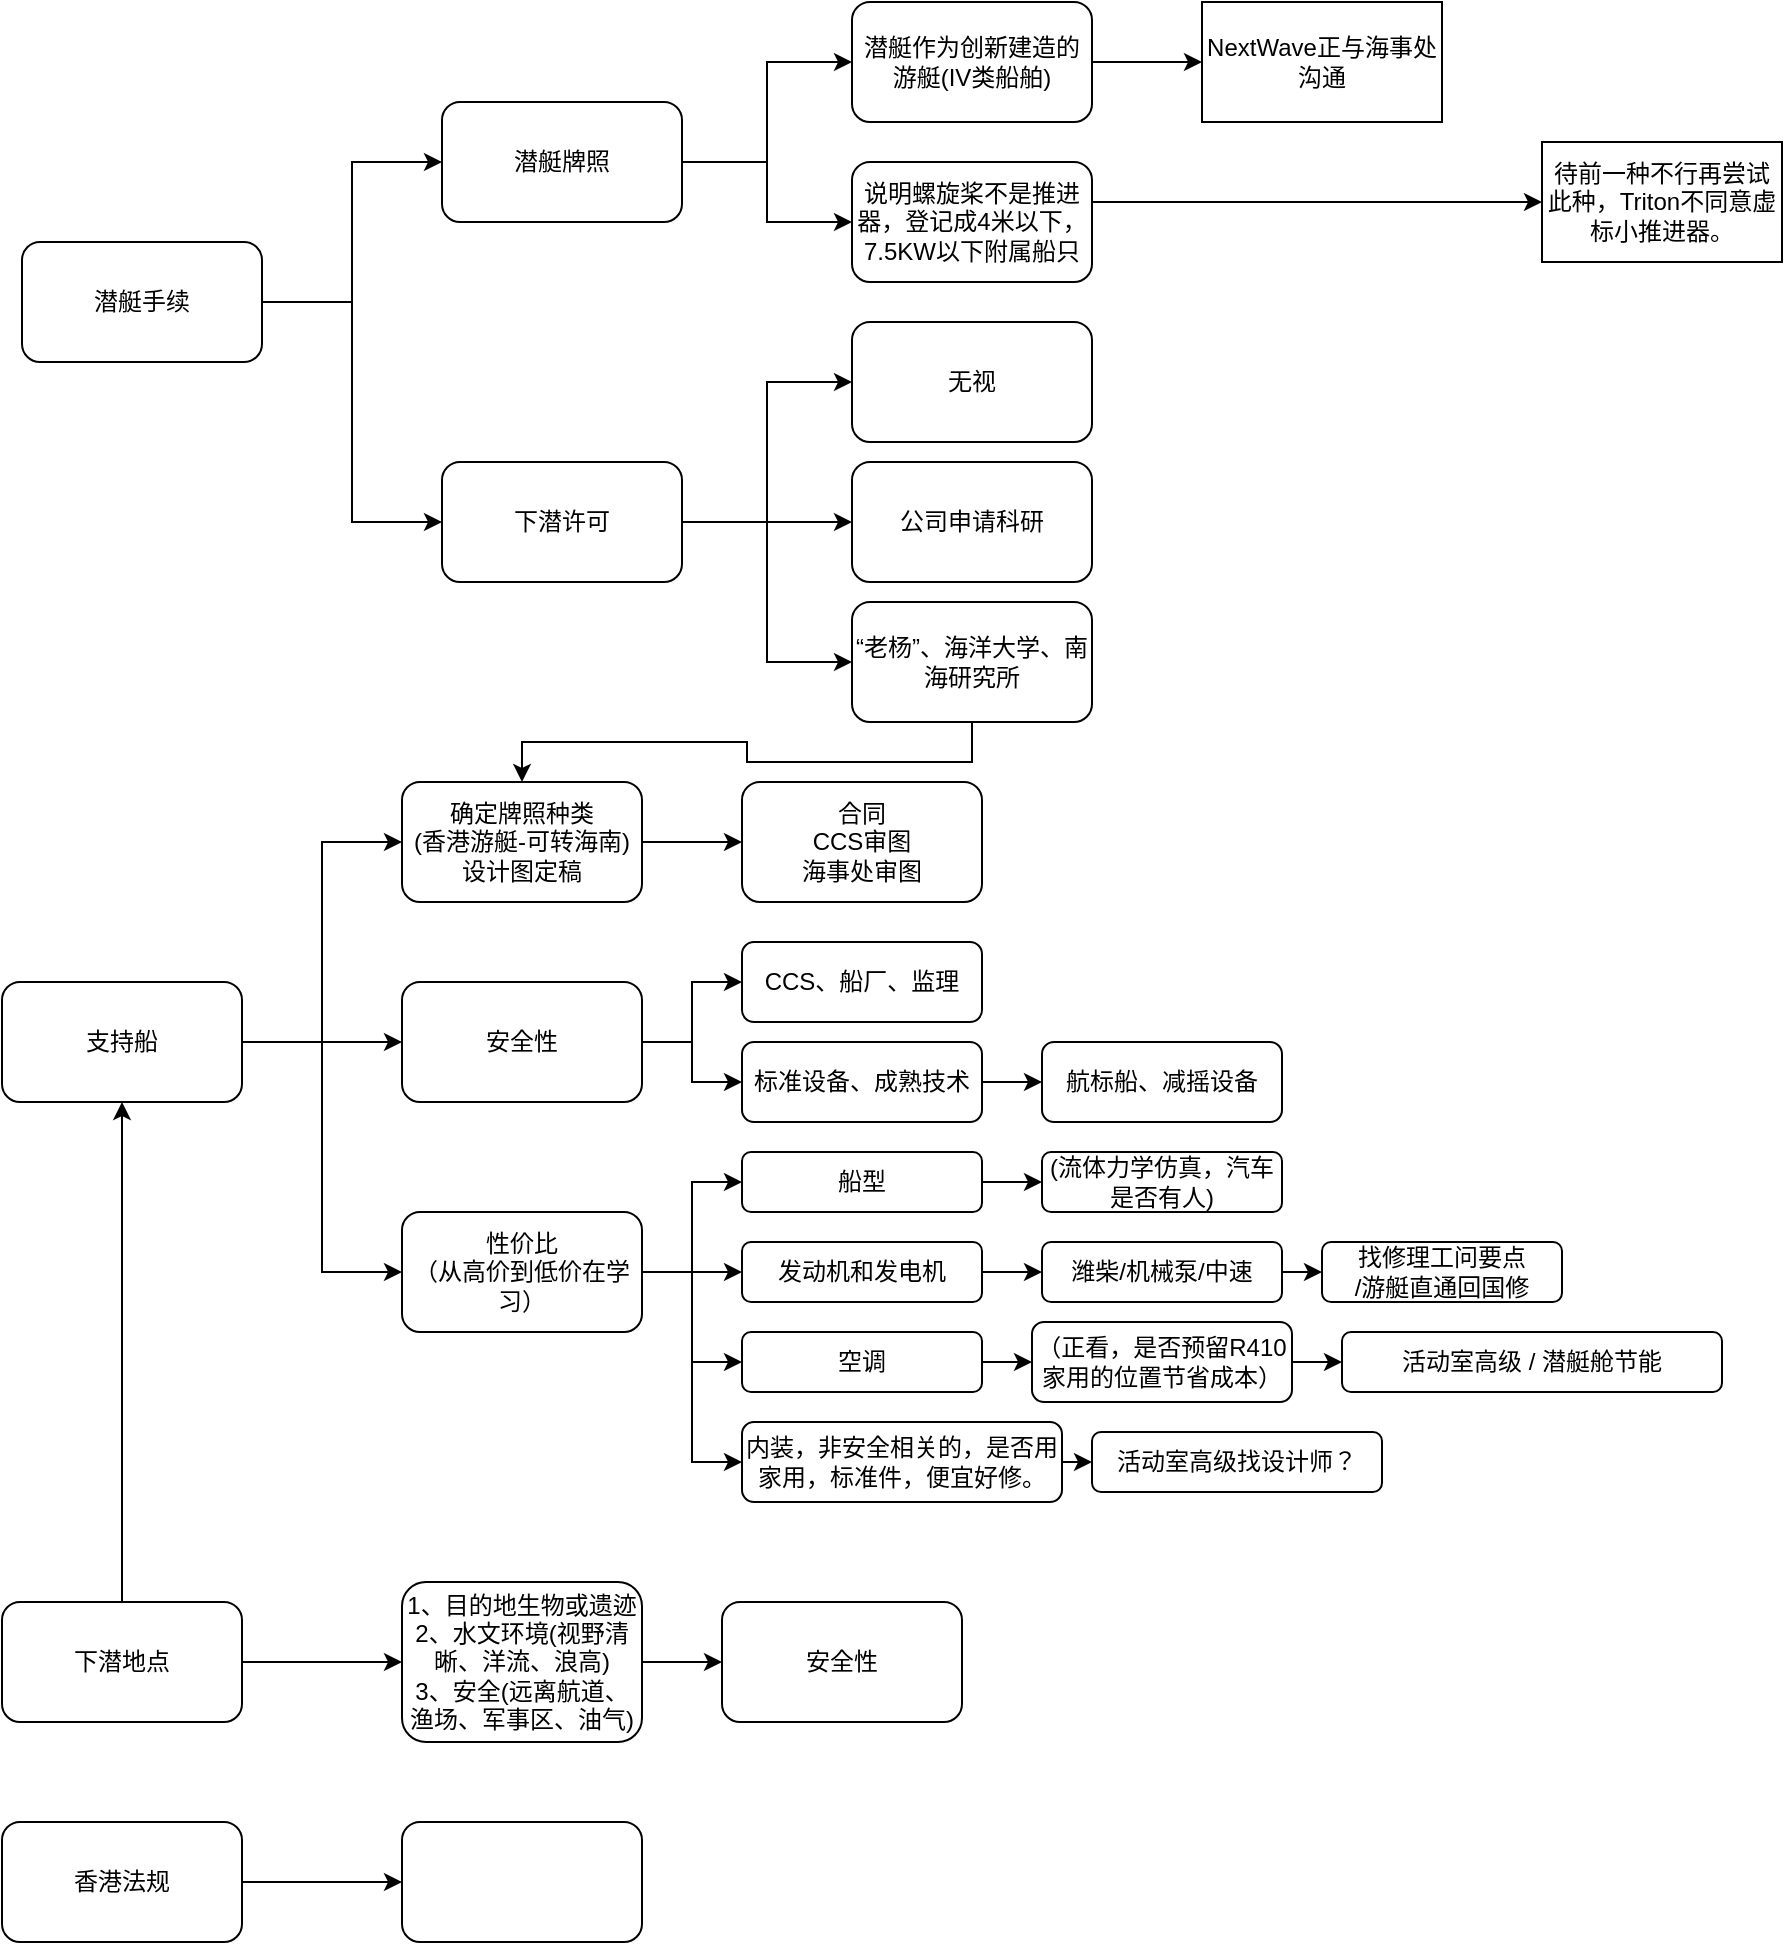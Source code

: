 <mxfile version="22.1.7" type="github">
  <diagram name="第 1 页" id="eVJsNLCNCUM8TFV9pEN_">
    <mxGraphModel dx="1048" dy="591" grid="1" gridSize="10" guides="1" tooltips="1" connect="1" arrows="1" fold="1" page="1" pageScale="1" pageWidth="827" pageHeight="1169" math="0" shadow="0">
      <root>
        <mxCell id="0" />
        <mxCell id="1" parent="0" />
        <mxCell id="uJTnzZAIRmg2BBLwjQIl-10" style="edgeStyle=orthogonalEdgeStyle;rounded=0;orthogonalLoop=1;jettySize=auto;html=1;exitX=1;exitY=0.5;exitDx=0;exitDy=0;entryX=0;entryY=0.5;entryDx=0;entryDy=0;" parent="1" source="uJTnzZAIRmg2BBLwjQIl-1" target="uJTnzZAIRmg2BBLwjQIl-2" edge="1">
          <mxGeometry relative="1" as="geometry" />
        </mxCell>
        <mxCell id="y-pHavdXfrGVGDhUzRtg-1" style="edgeStyle=orthogonalEdgeStyle;rounded=0;orthogonalLoop=1;jettySize=auto;html=1;exitX=1;exitY=0.5;exitDx=0;exitDy=0;entryX=0;entryY=0.5;entryDx=0;entryDy=0;" parent="1" source="uJTnzZAIRmg2BBLwjQIl-1" target="uJTnzZAIRmg2BBLwjQIl-3" edge="1">
          <mxGeometry relative="1" as="geometry" />
        </mxCell>
        <mxCell id="uJTnzZAIRmg2BBLwjQIl-1" value="潜艇手续" style="rounded=1;whiteSpace=wrap;html=1;" parent="1" vertex="1">
          <mxGeometry x="110" y="130" width="120" height="60" as="geometry" />
        </mxCell>
        <mxCell id="uJTnzZAIRmg2BBLwjQIl-6" style="edgeStyle=orthogonalEdgeStyle;rounded=0;orthogonalLoop=1;jettySize=auto;html=1;exitX=1;exitY=0.5;exitDx=0;exitDy=0;entryX=0;entryY=0.5;entryDx=0;entryDy=0;" parent="1" source="uJTnzZAIRmg2BBLwjQIl-2" target="uJTnzZAIRmg2BBLwjQIl-4" edge="1">
          <mxGeometry relative="1" as="geometry" />
        </mxCell>
        <mxCell id="y-pHavdXfrGVGDhUzRtg-3" style="edgeStyle=orthogonalEdgeStyle;rounded=0;orthogonalLoop=1;jettySize=auto;html=1;exitX=1;exitY=0.5;exitDx=0;exitDy=0;entryX=0;entryY=0.5;entryDx=0;entryDy=0;" parent="1" source="uJTnzZAIRmg2BBLwjQIl-2" target="y-pHavdXfrGVGDhUzRtg-2" edge="1">
          <mxGeometry relative="1" as="geometry" />
        </mxCell>
        <mxCell id="uJTnzZAIRmg2BBLwjQIl-2" value="潜艇牌照" style="rounded=1;whiteSpace=wrap;html=1;" parent="1" vertex="1">
          <mxGeometry x="320" y="60" width="120" height="60" as="geometry" />
        </mxCell>
        <mxCell id="uJTnzZAIRmg2BBLwjQIl-12" style="edgeStyle=orthogonalEdgeStyle;rounded=0;orthogonalLoop=1;jettySize=auto;html=1;exitX=1;exitY=0.5;exitDx=0;exitDy=0;entryX=0;entryY=0.5;entryDx=0;entryDy=0;" parent="1" source="uJTnzZAIRmg2BBLwjQIl-3" target="uJTnzZAIRmg2BBLwjQIl-8" edge="1">
          <mxGeometry relative="1" as="geometry" />
        </mxCell>
        <mxCell id="uJTnzZAIRmg2BBLwjQIl-13" style="edgeStyle=orthogonalEdgeStyle;rounded=0;orthogonalLoop=1;jettySize=auto;html=1;exitX=1;exitY=0.5;exitDx=0;exitDy=0;entryX=0;entryY=0.5;entryDx=0;entryDy=0;" parent="1" source="uJTnzZAIRmg2BBLwjQIl-3" target="uJTnzZAIRmg2BBLwjQIl-9" edge="1">
          <mxGeometry relative="1" as="geometry" />
        </mxCell>
        <mxCell id="Xnv4SM8pmu6KSxDaKhVw-2" style="edgeStyle=orthogonalEdgeStyle;rounded=0;orthogonalLoop=1;jettySize=auto;html=1;exitX=1;exitY=0.5;exitDx=0;exitDy=0;entryX=0;entryY=0.5;entryDx=0;entryDy=0;" edge="1" parent="1" source="uJTnzZAIRmg2BBLwjQIl-3" target="Xnv4SM8pmu6KSxDaKhVw-1">
          <mxGeometry relative="1" as="geometry" />
        </mxCell>
        <mxCell id="uJTnzZAIRmg2BBLwjQIl-3" value="下潜许可" style="rounded=1;whiteSpace=wrap;html=1;" parent="1" vertex="1">
          <mxGeometry x="320" y="240" width="120" height="60" as="geometry" />
        </mxCell>
        <mxCell id="uJTnzZAIRmg2BBLwjQIl-28" style="edgeStyle=orthogonalEdgeStyle;rounded=0;orthogonalLoop=1;jettySize=auto;html=1;exitX=1;exitY=0.5;exitDx=0;exitDy=0;entryX=0;entryY=0.5;entryDx=0;entryDy=0;" parent="1" source="uJTnzZAIRmg2BBLwjQIl-4" target="uJTnzZAIRmg2BBLwjQIl-17" edge="1">
          <mxGeometry relative="1" as="geometry" />
        </mxCell>
        <mxCell id="uJTnzZAIRmg2BBLwjQIl-4" value="潜艇作为创新建造的游艇(IV类船舶)" style="rounded=1;whiteSpace=wrap;html=1;" parent="1" vertex="1">
          <mxGeometry x="525" y="10" width="120" height="60" as="geometry" />
        </mxCell>
        <mxCell id="y-pHavdXfrGVGDhUzRtg-6" style="edgeStyle=orthogonalEdgeStyle;rounded=0;orthogonalLoop=1;jettySize=auto;html=1;exitX=1;exitY=0.5;exitDx=0;exitDy=0;" parent="1" edge="1">
          <mxGeometry relative="1" as="geometry">
            <mxPoint x="870" y="110" as="targetPoint" />
            <mxPoint x="645" y="110" as="sourcePoint" />
          </mxGeometry>
        </mxCell>
        <mxCell id="uJTnzZAIRmg2BBLwjQIl-8" value="公司申请科研" style="rounded=1;whiteSpace=wrap;html=1;" parent="1" vertex="1">
          <mxGeometry x="525" y="240" width="120" height="60" as="geometry" />
        </mxCell>
        <mxCell id="Xnv4SM8pmu6KSxDaKhVw-33" style="edgeStyle=orthogonalEdgeStyle;rounded=0;orthogonalLoop=1;jettySize=auto;html=1;exitX=0.5;exitY=1;exitDx=0;exitDy=0;entryX=0.5;entryY=0;entryDx=0;entryDy=0;" edge="1" parent="1" source="uJTnzZAIRmg2BBLwjQIl-9" target="uJTnzZAIRmg2BBLwjQIl-18">
          <mxGeometry relative="1" as="geometry" />
        </mxCell>
        <mxCell id="uJTnzZAIRmg2BBLwjQIl-9" value="“老杨”、海洋大学、南海研究所" style="rounded=1;whiteSpace=wrap;html=1;" parent="1" vertex="1">
          <mxGeometry x="525" y="310" width="120" height="60" as="geometry" />
        </mxCell>
        <mxCell id="uJTnzZAIRmg2BBLwjQIl-19" style="edgeStyle=orthogonalEdgeStyle;rounded=0;orthogonalLoop=1;jettySize=auto;html=1;exitX=1;exitY=0.5;exitDx=0;exitDy=0;entryX=0;entryY=0.5;entryDx=0;entryDy=0;" parent="1" source="uJTnzZAIRmg2BBLwjQIl-14" target="uJTnzZAIRmg2BBLwjQIl-18" edge="1">
          <mxGeometry relative="1" as="geometry" />
        </mxCell>
        <mxCell id="Xnv4SM8pmu6KSxDaKhVw-4" style="edgeStyle=orthogonalEdgeStyle;rounded=0;orthogonalLoop=1;jettySize=auto;html=1;exitX=1;exitY=0.5;exitDx=0;exitDy=0;entryX=0;entryY=0.5;entryDx=0;entryDy=0;" edge="1" parent="1" source="uJTnzZAIRmg2BBLwjQIl-14" target="uJTnzZAIRmg2BBLwjQIl-21">
          <mxGeometry relative="1" as="geometry" />
        </mxCell>
        <mxCell id="Xnv4SM8pmu6KSxDaKhVw-5" style="edgeStyle=orthogonalEdgeStyle;rounded=0;orthogonalLoop=1;jettySize=auto;html=1;exitX=1;exitY=0.5;exitDx=0;exitDy=0;entryX=0;entryY=0.5;entryDx=0;entryDy=0;" edge="1" parent="1" source="uJTnzZAIRmg2BBLwjQIl-14" target="uJTnzZAIRmg2BBLwjQIl-24">
          <mxGeometry relative="1" as="geometry" />
        </mxCell>
        <mxCell id="uJTnzZAIRmg2BBLwjQIl-14" value="支持船" style="rounded=1;whiteSpace=wrap;html=1;" parent="1" vertex="1">
          <mxGeometry x="100" y="500" width="120" height="60" as="geometry" />
        </mxCell>
        <mxCell id="uJTnzZAIRmg2BBLwjQIl-17" value="NextWave正与海事处沟通" style="rounded=0;whiteSpace=wrap;html=1;" parent="1" vertex="1">
          <mxGeometry x="700" y="10" width="120" height="60" as="geometry" />
        </mxCell>
        <mxCell id="uJTnzZAIRmg2BBLwjQIl-23" style="edgeStyle=orthogonalEdgeStyle;rounded=0;orthogonalLoop=1;jettySize=auto;html=1;exitX=1;exitY=0.5;exitDx=0;exitDy=0;entryX=0;entryY=0.5;entryDx=0;entryDy=0;" parent="1" source="uJTnzZAIRmg2BBLwjQIl-18" target="uJTnzZAIRmg2BBLwjQIl-20" edge="1">
          <mxGeometry relative="1" as="geometry" />
        </mxCell>
        <mxCell id="uJTnzZAIRmg2BBLwjQIl-18" value="确定牌照种类&lt;br&gt;(香港游艇-可转海南)&lt;br&gt;设计图定稿" style="rounded=1;whiteSpace=wrap;html=1;" parent="1" vertex="1">
          <mxGeometry x="300" y="400" width="120" height="60" as="geometry" />
        </mxCell>
        <mxCell id="uJTnzZAIRmg2BBLwjQIl-20" value="合同&lt;br&gt;CCS审图&lt;br&gt;海事处审图" style="rounded=1;whiteSpace=wrap;html=1;" parent="1" vertex="1">
          <mxGeometry x="470" y="400" width="120" height="60" as="geometry" />
        </mxCell>
        <mxCell id="Xnv4SM8pmu6KSxDaKhVw-15" style="edgeStyle=orthogonalEdgeStyle;rounded=0;orthogonalLoop=1;jettySize=auto;html=1;exitX=1;exitY=0.5;exitDx=0;exitDy=0;entryX=0;entryY=0.5;entryDx=0;entryDy=0;" edge="1" parent="1" source="uJTnzZAIRmg2BBLwjQIl-21" target="Xnv4SM8pmu6KSxDaKhVw-6">
          <mxGeometry relative="1" as="geometry" />
        </mxCell>
        <mxCell id="Xnv4SM8pmu6KSxDaKhVw-16" style="edgeStyle=orthogonalEdgeStyle;rounded=0;orthogonalLoop=1;jettySize=auto;html=1;exitX=1;exitY=0.5;exitDx=0;exitDy=0;entryX=0;entryY=0.5;entryDx=0;entryDy=0;" edge="1" parent="1" source="uJTnzZAIRmg2BBLwjQIl-21" target="Xnv4SM8pmu6KSxDaKhVw-7">
          <mxGeometry relative="1" as="geometry" />
        </mxCell>
        <mxCell id="uJTnzZAIRmg2BBLwjQIl-21" value="安全性" style="rounded=1;whiteSpace=wrap;html=1;" parent="1" vertex="1">
          <mxGeometry x="300" y="500" width="120" height="60" as="geometry" />
        </mxCell>
        <mxCell id="Xnv4SM8pmu6KSxDaKhVw-12" style="edgeStyle=orthogonalEdgeStyle;rounded=0;orthogonalLoop=1;jettySize=auto;html=1;exitX=1;exitY=0.5;exitDx=0;exitDy=0;entryX=0;entryY=0.5;entryDx=0;entryDy=0;" edge="1" parent="1" source="uJTnzZAIRmg2BBLwjQIl-24" target="Xnv4SM8pmu6KSxDaKhVw-8">
          <mxGeometry relative="1" as="geometry" />
        </mxCell>
        <mxCell id="Xnv4SM8pmu6KSxDaKhVw-13" style="edgeStyle=orthogonalEdgeStyle;rounded=0;orthogonalLoop=1;jettySize=auto;html=1;exitX=1;exitY=0.5;exitDx=0;exitDy=0;entryX=0;entryY=0.5;entryDx=0;entryDy=0;" edge="1" parent="1" source="uJTnzZAIRmg2BBLwjQIl-24" target="Xnv4SM8pmu6KSxDaKhVw-10">
          <mxGeometry relative="1" as="geometry" />
        </mxCell>
        <mxCell id="Xnv4SM8pmu6KSxDaKhVw-24" style="edgeStyle=orthogonalEdgeStyle;rounded=0;orthogonalLoop=1;jettySize=auto;html=1;exitX=1;exitY=0.5;exitDx=0;exitDy=0;entryX=0;entryY=0.5;entryDx=0;entryDy=0;" edge="1" parent="1" source="uJTnzZAIRmg2BBLwjQIl-24" target="Xnv4SM8pmu6KSxDaKhVw-23">
          <mxGeometry relative="1" as="geometry" />
        </mxCell>
        <mxCell id="Xnv4SM8pmu6KSxDaKhVw-29" style="edgeStyle=orthogonalEdgeStyle;rounded=0;orthogonalLoop=1;jettySize=auto;html=1;exitX=1;exitY=0.5;exitDx=0;exitDy=0;entryX=0;entryY=0.5;entryDx=0;entryDy=0;" edge="1" parent="1" source="uJTnzZAIRmg2BBLwjQIl-24" target="Xnv4SM8pmu6KSxDaKhVw-17">
          <mxGeometry relative="1" as="geometry" />
        </mxCell>
        <mxCell id="uJTnzZAIRmg2BBLwjQIl-24" value="性价比&lt;br&gt;（从高价到低价在学习）" style="rounded=1;whiteSpace=wrap;html=1;" parent="1" vertex="1">
          <mxGeometry x="300" y="615" width="120" height="60" as="geometry" />
        </mxCell>
        <mxCell id="uJTnzZAIRmg2BBLwjQIl-31" style="edgeStyle=orthogonalEdgeStyle;rounded=0;orthogonalLoop=1;jettySize=auto;html=1;exitX=1;exitY=0.5;exitDx=0;exitDy=0;entryX=0;entryY=0.5;entryDx=0;entryDy=0;" parent="1" source="uJTnzZAIRmg2BBLwjQIl-26" target="uJTnzZAIRmg2BBLwjQIl-27" edge="1">
          <mxGeometry relative="1" as="geometry" />
        </mxCell>
        <mxCell id="uJTnzZAIRmg2BBLwjQIl-32" style="edgeStyle=orthogonalEdgeStyle;rounded=0;orthogonalLoop=1;jettySize=auto;html=1;exitX=0.5;exitY=0;exitDx=0;exitDy=0;entryX=0.5;entryY=1;entryDx=0;entryDy=0;" parent="1" source="uJTnzZAIRmg2BBLwjQIl-26" target="uJTnzZAIRmg2BBLwjQIl-14" edge="1">
          <mxGeometry relative="1" as="geometry" />
        </mxCell>
        <mxCell id="uJTnzZAIRmg2BBLwjQIl-26" value="下潜地点" style="rounded=1;whiteSpace=wrap;html=1;" parent="1" vertex="1">
          <mxGeometry x="100" y="810" width="120" height="60" as="geometry" />
        </mxCell>
        <mxCell id="Xnv4SM8pmu6KSxDaKhVw-38" style="edgeStyle=orthogonalEdgeStyle;rounded=0;orthogonalLoop=1;jettySize=auto;html=1;exitX=1;exitY=0.5;exitDx=0;exitDy=0;" edge="1" parent="1" source="uJTnzZAIRmg2BBLwjQIl-27" target="Xnv4SM8pmu6KSxDaKhVw-35">
          <mxGeometry relative="1" as="geometry" />
        </mxCell>
        <mxCell id="uJTnzZAIRmg2BBLwjQIl-27" value="1、目的地生物或遗迹&lt;br&gt;2、水文环境(视野清晰、洋流、浪高)&lt;br&gt;3、安全(远离航道、渔场、军事区、油气)" style="rounded=1;whiteSpace=wrap;html=1;" parent="1" vertex="1">
          <mxGeometry x="300" y="800" width="120" height="80" as="geometry" />
        </mxCell>
        <mxCell id="y-pHavdXfrGVGDhUzRtg-2" value="说明螺旋桨不是推进器，登记成4米以下，7.5KW以下附属船只" style="rounded=1;whiteSpace=wrap;html=1;" parent="1" vertex="1">
          <mxGeometry x="525" y="90" width="120" height="60" as="geometry" />
        </mxCell>
        <mxCell id="y-pHavdXfrGVGDhUzRtg-10" style="edgeStyle=orthogonalEdgeStyle;rounded=0;orthogonalLoop=1;jettySize=auto;html=1;exitX=1;exitY=0.5;exitDx=0;exitDy=0;" parent="1" source="y-pHavdXfrGVGDhUzRtg-7" edge="1">
          <mxGeometry relative="1" as="geometry">
            <mxPoint x="300" y="950" as="targetPoint" />
          </mxGeometry>
        </mxCell>
        <mxCell id="y-pHavdXfrGVGDhUzRtg-7" value="香港法规" style="rounded=1;whiteSpace=wrap;html=1;" parent="1" vertex="1">
          <mxGeometry x="100" y="920" width="120" height="60" as="geometry" />
        </mxCell>
        <mxCell id="RBoVIYKwUGzxHA82L_Fq-1" value="" style="rounded=1;whiteSpace=wrap;html=1;" parent="1" vertex="1">
          <mxGeometry x="300" y="920" width="120" height="60" as="geometry" />
        </mxCell>
        <mxCell id="Xnv4SM8pmu6KSxDaKhVw-1" value="无视&lt;br&gt;" style="rounded=1;whiteSpace=wrap;html=1;" vertex="1" parent="1">
          <mxGeometry x="525" y="170" width="120" height="60" as="geometry" />
        </mxCell>
        <mxCell id="Xnv4SM8pmu6KSxDaKhVw-3" value="待前一种不行再尝试此种，Triton不同意虚标小推进器。" style="rounded=0;whiteSpace=wrap;html=1;" vertex="1" parent="1">
          <mxGeometry x="870" y="80" width="120" height="60" as="geometry" />
        </mxCell>
        <mxCell id="Xnv4SM8pmu6KSxDaKhVw-6" value="CCS、船厂、监理" style="rounded=1;whiteSpace=wrap;html=1;" vertex="1" parent="1">
          <mxGeometry x="470" y="480" width="120" height="40" as="geometry" />
        </mxCell>
        <mxCell id="Xnv4SM8pmu6KSxDaKhVw-34" style="edgeStyle=orthogonalEdgeStyle;rounded=0;orthogonalLoop=1;jettySize=auto;html=1;exitX=1;exitY=0.5;exitDx=0;exitDy=0;entryX=0;entryY=0.5;entryDx=0;entryDy=0;" edge="1" parent="1" source="Xnv4SM8pmu6KSxDaKhVw-7" target="Xnv4SM8pmu6KSxDaKhVw-20">
          <mxGeometry relative="1" as="geometry" />
        </mxCell>
        <mxCell id="Xnv4SM8pmu6KSxDaKhVw-7" value="标准设备、成熟技术" style="rounded=1;whiteSpace=wrap;html=1;" vertex="1" parent="1">
          <mxGeometry x="470" y="530" width="120" height="40" as="geometry" />
        </mxCell>
        <mxCell id="Xnv4SM8pmu6KSxDaKhVw-21" style="edgeStyle=orthogonalEdgeStyle;rounded=0;orthogonalLoop=1;jettySize=auto;html=1;exitX=1;exitY=0.5;exitDx=0;exitDy=0;entryX=0;entryY=0.5;entryDx=0;entryDy=0;" edge="1" parent="1" source="Xnv4SM8pmu6KSxDaKhVw-8" target="Xnv4SM8pmu6KSxDaKhVw-18">
          <mxGeometry relative="1" as="geometry" />
        </mxCell>
        <mxCell id="Xnv4SM8pmu6KSxDaKhVw-8" value="船型" style="rounded=1;whiteSpace=wrap;html=1;" vertex="1" parent="1">
          <mxGeometry x="470" y="585" width="120" height="30" as="geometry" />
        </mxCell>
        <mxCell id="Xnv4SM8pmu6KSxDaKhVw-22" style="edgeStyle=orthogonalEdgeStyle;rounded=0;orthogonalLoop=1;jettySize=auto;html=1;exitX=1;exitY=0.5;exitDx=0;exitDy=0;entryX=0;entryY=0.5;entryDx=0;entryDy=0;" edge="1" parent="1" source="Xnv4SM8pmu6KSxDaKhVw-10" target="Xnv4SM8pmu6KSxDaKhVw-19">
          <mxGeometry relative="1" as="geometry" />
        </mxCell>
        <mxCell id="Xnv4SM8pmu6KSxDaKhVw-10" value="发动机和发电机" style="rounded=1;whiteSpace=wrap;html=1;" vertex="1" parent="1">
          <mxGeometry x="470" y="630" width="120" height="30" as="geometry" />
        </mxCell>
        <mxCell id="Xnv4SM8pmu6KSxDaKhVw-28" style="edgeStyle=orthogonalEdgeStyle;rounded=0;orthogonalLoop=1;jettySize=auto;html=1;exitX=1;exitY=0.5;exitDx=0;exitDy=0;entryX=0;entryY=0.5;entryDx=0;entryDy=0;" edge="1" parent="1" source="Xnv4SM8pmu6KSxDaKhVw-11" target="Xnv4SM8pmu6KSxDaKhVw-25">
          <mxGeometry relative="1" as="geometry" />
        </mxCell>
        <mxCell id="Xnv4SM8pmu6KSxDaKhVw-11" value="（正看，是否预留R410家用的位置节省成本）" style="rounded=1;whiteSpace=wrap;html=1;" vertex="1" parent="1">
          <mxGeometry x="615" y="670" width="130" height="40" as="geometry" />
        </mxCell>
        <mxCell id="Xnv4SM8pmu6KSxDaKhVw-32" style="edgeStyle=orthogonalEdgeStyle;rounded=0;orthogonalLoop=1;jettySize=auto;html=1;exitX=1;exitY=0.5;exitDx=0;exitDy=0;entryX=0;entryY=0.5;entryDx=0;entryDy=0;" edge="1" parent="1" source="Xnv4SM8pmu6KSxDaKhVw-17" target="Xnv4SM8pmu6KSxDaKhVw-31">
          <mxGeometry relative="1" as="geometry" />
        </mxCell>
        <mxCell id="Xnv4SM8pmu6KSxDaKhVw-17" value="内装，非安全相关的，是否用家用，标准件，便宜好修。" style="rounded=1;whiteSpace=wrap;html=1;" vertex="1" parent="1">
          <mxGeometry x="470" y="720" width="160" height="40" as="geometry" />
        </mxCell>
        <mxCell id="Xnv4SM8pmu6KSxDaKhVw-18" value="(流体力学仿真，汽车是否有人)" style="rounded=1;whiteSpace=wrap;html=1;" vertex="1" parent="1">
          <mxGeometry x="620" y="585" width="120" height="30" as="geometry" />
        </mxCell>
        <mxCell id="Xnv4SM8pmu6KSxDaKhVw-37" style="edgeStyle=orthogonalEdgeStyle;rounded=0;orthogonalLoop=1;jettySize=auto;html=1;exitX=1;exitY=0.5;exitDx=0;exitDy=0;entryX=0;entryY=0.5;entryDx=0;entryDy=0;" edge="1" parent="1" source="Xnv4SM8pmu6KSxDaKhVw-19" target="Xnv4SM8pmu6KSxDaKhVw-36">
          <mxGeometry relative="1" as="geometry" />
        </mxCell>
        <mxCell id="Xnv4SM8pmu6KSxDaKhVw-19" value="潍柴/机械泵/中速" style="rounded=1;whiteSpace=wrap;html=1;" vertex="1" parent="1">
          <mxGeometry x="620" y="630" width="120" height="30" as="geometry" />
        </mxCell>
        <mxCell id="Xnv4SM8pmu6KSxDaKhVw-20" value="航标船、减摇设备" style="rounded=1;whiteSpace=wrap;html=1;" vertex="1" parent="1">
          <mxGeometry x="620" y="530" width="120" height="40" as="geometry" />
        </mxCell>
        <mxCell id="Xnv4SM8pmu6KSxDaKhVw-26" style="edgeStyle=orthogonalEdgeStyle;rounded=0;orthogonalLoop=1;jettySize=auto;html=1;exitX=1;exitY=0.5;exitDx=0;exitDy=0;entryX=0;entryY=0.5;entryDx=0;entryDy=0;" edge="1" parent="1" source="Xnv4SM8pmu6KSxDaKhVw-23" target="Xnv4SM8pmu6KSxDaKhVw-11">
          <mxGeometry relative="1" as="geometry" />
        </mxCell>
        <mxCell id="Xnv4SM8pmu6KSxDaKhVw-23" value="空调" style="rounded=1;whiteSpace=wrap;html=1;" vertex="1" parent="1">
          <mxGeometry x="470" y="675" width="120" height="30" as="geometry" />
        </mxCell>
        <mxCell id="Xnv4SM8pmu6KSxDaKhVw-25" value="活动室高级 / 潜艇舱节能" style="rounded=1;whiteSpace=wrap;html=1;" vertex="1" parent="1">
          <mxGeometry x="770" y="675" width="190" height="30" as="geometry" />
        </mxCell>
        <mxCell id="Xnv4SM8pmu6KSxDaKhVw-31" value="活动室高级找设计师？" style="rounded=1;whiteSpace=wrap;html=1;" vertex="1" parent="1">
          <mxGeometry x="645" y="725" width="145" height="30" as="geometry" />
        </mxCell>
        <mxCell id="Xnv4SM8pmu6KSxDaKhVw-35" value="安全性" style="rounded=1;whiteSpace=wrap;html=1;" vertex="1" parent="1">
          <mxGeometry x="460" y="810" width="120" height="60" as="geometry" />
        </mxCell>
        <mxCell id="Xnv4SM8pmu6KSxDaKhVw-36" value="找修理工问要点&lt;br&gt;/游艇直通回国修" style="rounded=1;whiteSpace=wrap;html=1;" vertex="1" parent="1">
          <mxGeometry x="760" y="630" width="120" height="30" as="geometry" />
        </mxCell>
      </root>
    </mxGraphModel>
  </diagram>
</mxfile>
